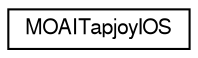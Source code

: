 digraph G
{
  edge [fontname="FreeSans",fontsize="10",labelfontname="FreeSans",labelfontsize="10"];
  node [fontname="FreeSans",fontsize="10",shape=record];
  rankdir=LR;
  Node1 [label="MOAITapjoyIOS",height=0.2,width=0.4,color="black", fillcolor="white", style="filled",URL="$class_m_o_a_i_tapjoy_i_o_s.html",tooltip="Wrapper for Tapjoy integration on iOS devices. Tapjoy provides a turnkey advertising platform that de..."];
}
